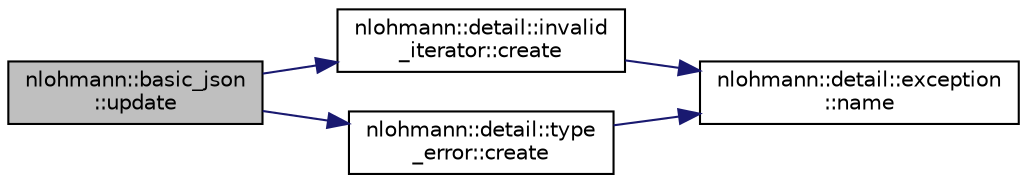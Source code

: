 digraph "nlohmann::basic_json::update"
{
 // INTERACTIVE_SVG=YES
  edge [fontname="Helvetica",fontsize="10",labelfontname="Helvetica",labelfontsize="10"];
  node [fontname="Helvetica",fontsize="10",shape=record];
  rankdir="LR";
  Node535 [label="nlohmann::basic_json\l::update",height=0.2,width=0.4,color="black", fillcolor="grey75", style="filled", fontcolor="black"];
  Node535 -> Node536 [color="midnightblue",fontsize="10",style="solid",fontname="Helvetica"];
  Node536 [label="nlohmann::detail::invalid\l_iterator::create",height=0.2,width=0.4,color="black", fillcolor="white", style="filled",URL="$classnlohmann_1_1detail_1_1invalid__iterator.html#a4e849260a3caa1b288c7e619130c6c09"];
  Node536 -> Node537 [color="midnightblue",fontsize="10",style="solid",fontname="Helvetica"];
  Node537 [label="nlohmann::detail::exception\l::name",height=0.2,width=0.4,color="black", fillcolor="white", style="filled",URL="$classnlohmann_1_1detail_1_1exception.html#abf41a7e9178356314082284e6cfea278"];
  Node535 -> Node538 [color="midnightblue",fontsize="10",style="solid",fontname="Helvetica"];
  Node538 [label="nlohmann::detail::type\l_error::create",height=0.2,width=0.4,color="black", fillcolor="white", style="filled",URL="$classnlohmann_1_1detail_1_1type__error.html#aecc083aea4b698c33d042670ba50c10f"];
  Node538 -> Node537 [color="midnightblue",fontsize="10",style="solid",fontname="Helvetica"];
}
